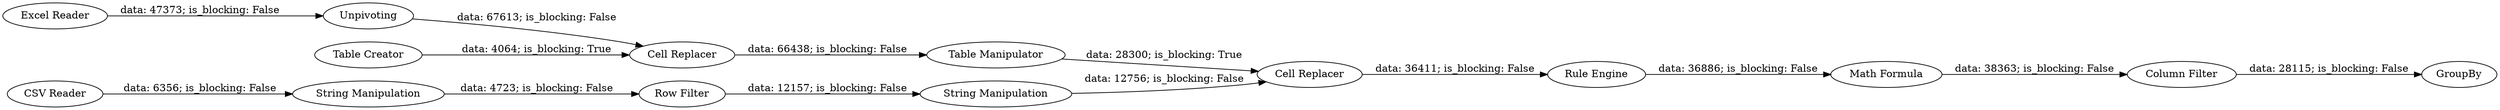 digraph {
	"-5350098228047086080_19" [label="String Manipulation"]
	"-5350098228047086080_16" [label=Unpivoting]
	"-5350098228047086080_6" [label="Excel Reader"]
	"-5350098228047086080_12" [label="Table Creator"]
	"-5350098228047086080_17" [label="Table Manipulator"]
	"-5350098228047086080_20" [label="Cell Replacer"]
	"-5350098228047086080_22" [label="Math Formula"]
	"-5350098228047086080_1" [label="CSV Reader"]
	"-5350098228047086080_21" [label="Rule Engine"]
	"-5350098228047086080_10" [label="String Manipulation"]
	"-5350098228047086080_24" [label=GroupBy]
	"-5350098228047086080_13" [label="Cell Replacer"]
	"-5350098228047086080_11" [label="Row Filter"]
	"-5350098228047086080_23" [label="Column Filter"]
	"-5350098228047086080_13" -> "-5350098228047086080_17" [label="data: 66438; is_blocking: False"]
	"-5350098228047086080_21" -> "-5350098228047086080_22" [label="data: 36886; is_blocking: False"]
	"-5350098228047086080_1" -> "-5350098228047086080_10" [label="data: 6356; is_blocking: False"]
	"-5350098228047086080_12" -> "-5350098228047086080_13" [label="data: 4064; is_blocking: True"]
	"-5350098228047086080_11" -> "-5350098228047086080_19" [label="data: 12157; is_blocking: False"]
	"-5350098228047086080_16" -> "-5350098228047086080_13" [label="data: 67613; is_blocking: False"]
	"-5350098228047086080_23" -> "-5350098228047086080_24" [label="data: 28115; is_blocking: False"]
	"-5350098228047086080_10" -> "-5350098228047086080_11" [label="data: 4723; is_blocking: False"]
	"-5350098228047086080_19" -> "-5350098228047086080_20" [label="data: 12756; is_blocking: False"]
	"-5350098228047086080_6" -> "-5350098228047086080_16" [label="data: 47373; is_blocking: False"]
	"-5350098228047086080_22" -> "-5350098228047086080_23" [label="data: 38363; is_blocking: False"]
	"-5350098228047086080_17" -> "-5350098228047086080_20" [label="data: 28300; is_blocking: True"]
	"-5350098228047086080_20" -> "-5350098228047086080_21" [label="data: 36411; is_blocking: False"]
	rankdir=LR
}
